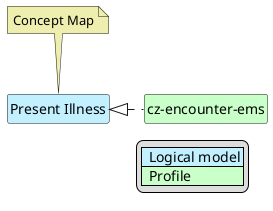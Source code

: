 @startuml
hide circle
hide stereotype
hide members
hide methods
skinparam linetype ortho
skinparam class {
BackgroundColor<<LogicalModel>> #APPLICATION
BackgroundColor<<Profile>> #TECHNOLOGY
}
legend right
| <#APPLICATION>  Logical model |
| <#TECHNOLOGY>  Profile |
endlegend

class "Present Illness" <<LogicalModel>> [[StructureDefinition-PresentIllnessEmsCz.html]]
note top #EEEEAE [[ConceptMap-PresentIllness2FHIR-cz.html]]
Concept Map
endnote

class "cz-encounter-ems" <<Profile>> [[StructureDefinition-cz-encounter-ems.html]]

"Present Illness" <|. "cz-encounter-ems"

@enduml
